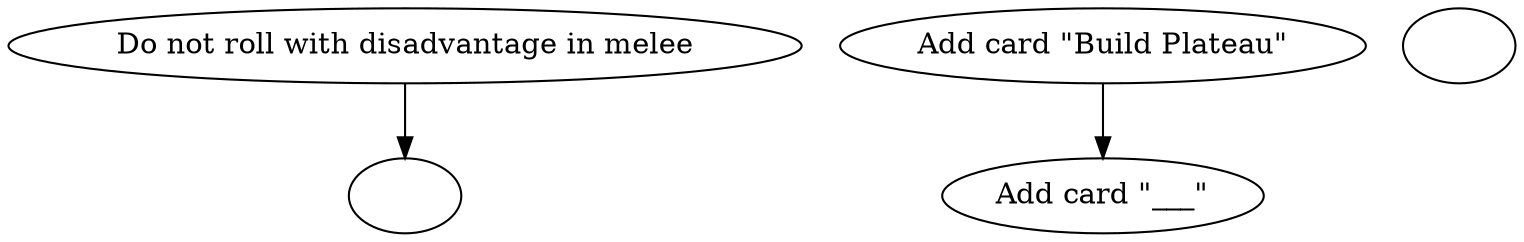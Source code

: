 digraph G {
  hunter1 [label="Do not roll with disadvantage in melee"]
  hunter2 [label=""]
  hunter_card1 [label="Add card \"Build Plateau\""]
  hunter_card2 [label="Add card \"___\""]
  hunter_trait [label=""]

  hunter1 -> hunter2
  hunter_card1 -> hunter_card2
}